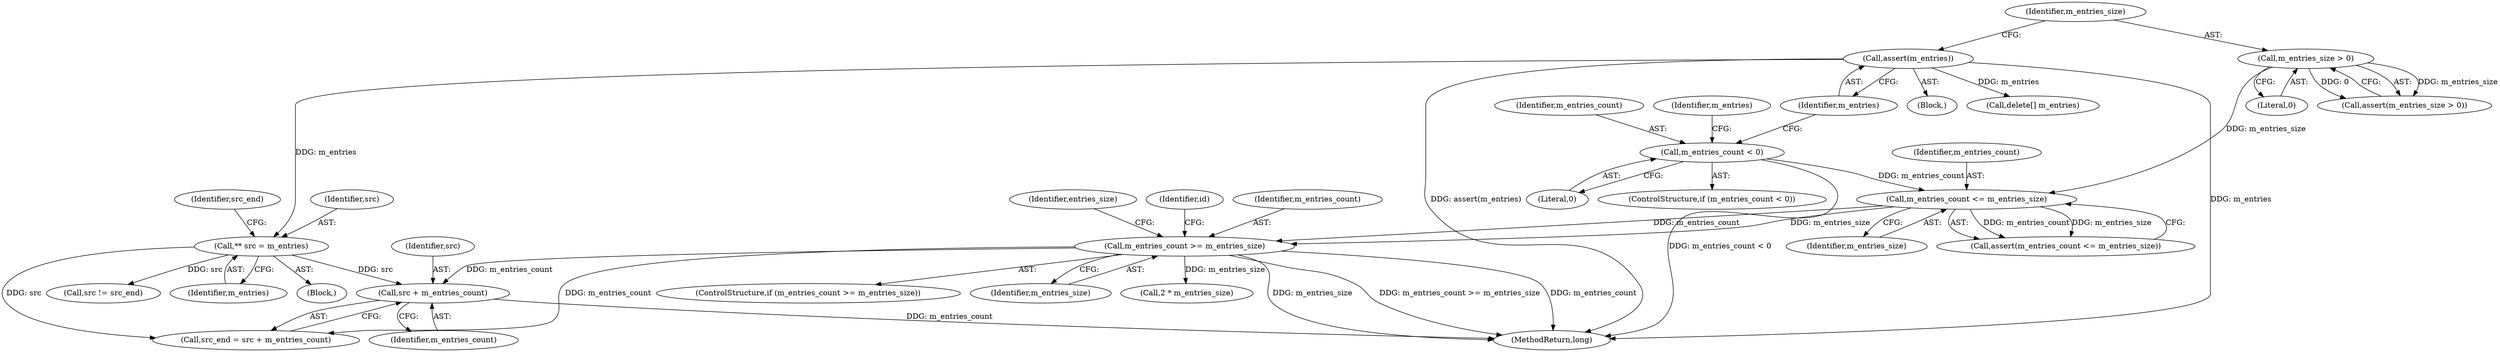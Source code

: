 digraph "1_Android_04839626ed859623901ebd3a5fd483982186b59d_19@pointer" {
"1000169" [label="(Call,src + m_entries_count)"];
"1000164" [label="(Call,** src = m_entries)"];
"1000140" [label="(Call,assert(m_entries))"];
"1000151" [label="(Call,m_entries_count >= m_entries_size)"];
"1000147" [label="(Call,m_entries_count <= m_entries_size)"];
"1000120" [label="(Call,m_entries_count < 0)"];
"1000143" [label="(Call,m_entries_size > 0)"];
"1000150" [label="(ControlStructure,if (m_entries_count >= m_entries_size))"];
"1000120" [label="(Call,m_entries_count < 0)"];
"1000171" [label="(Identifier,m_entries_count)"];
"1000141" [label="(Identifier,m_entries)"];
"1000149" [label="(Identifier,m_entries_size)"];
"1000121" [label="(Identifier,m_entries_count)"];
"1000151" [label="(Call,m_entries_count >= m_entries_size)"];
"1000126" [label="(Identifier,m_entries)"];
"1000147" [label="(Call,m_entries_count <= m_entries_size)"];
"1000153" [label="(Identifier,m_entries_size)"];
"1000167" [label="(Call,src_end = src + m_entries_count)"];
"1000146" [label="(Call,assert(m_entries_count <= m_entries_size))"];
"1000165" [label="(Identifier,src)"];
"1000164" [label="(Call,** src = m_entries)"];
"1000197" [label="(Identifier,id)"];
"1000122" [label="(Literal,0)"];
"1000152" [label="(Identifier,m_entries_count)"];
"1000177" [label="(Call,src != src_end)"];
"1000119" [label="(ControlStructure,if (m_entries_count < 0))"];
"1000157" [label="(Identifier,entries_size)"];
"1000139" [label="(Block,)"];
"1000170" [label="(Identifier,src)"];
"1000143" [label="(Call,m_entries_size > 0)"];
"1000166" [label="(Identifier,m_entries)"];
"1000187" [label="(Call,delete[] m_entries)"];
"1000148" [label="(Identifier,m_entries_count)"];
"1000158" [label="(Call,2 * m_entries_size)"];
"1000209" [label="(MethodReturn,long)"];
"1000169" [label="(Call,src + m_entries_count)"];
"1000154" [label="(Block,)"];
"1000140" [label="(Call,assert(m_entries))"];
"1000145" [label="(Literal,0)"];
"1000142" [label="(Call,assert(m_entries_size > 0))"];
"1000168" [label="(Identifier,src_end)"];
"1000144" [label="(Identifier,m_entries_size)"];
"1000169" -> "1000167"  [label="AST: "];
"1000169" -> "1000171"  [label="CFG: "];
"1000170" -> "1000169"  [label="AST: "];
"1000171" -> "1000169"  [label="AST: "];
"1000167" -> "1000169"  [label="CFG: "];
"1000169" -> "1000209"  [label="DDG: m_entries_count"];
"1000164" -> "1000169"  [label="DDG: src"];
"1000151" -> "1000169"  [label="DDG: m_entries_count"];
"1000164" -> "1000154"  [label="AST: "];
"1000164" -> "1000166"  [label="CFG: "];
"1000165" -> "1000164"  [label="AST: "];
"1000166" -> "1000164"  [label="AST: "];
"1000168" -> "1000164"  [label="CFG: "];
"1000140" -> "1000164"  [label="DDG: m_entries"];
"1000164" -> "1000167"  [label="DDG: src"];
"1000164" -> "1000177"  [label="DDG: src"];
"1000140" -> "1000139"  [label="AST: "];
"1000140" -> "1000141"  [label="CFG: "];
"1000141" -> "1000140"  [label="AST: "];
"1000144" -> "1000140"  [label="CFG: "];
"1000140" -> "1000209"  [label="DDG: m_entries"];
"1000140" -> "1000209"  [label="DDG: assert(m_entries)"];
"1000140" -> "1000187"  [label="DDG: m_entries"];
"1000151" -> "1000150"  [label="AST: "];
"1000151" -> "1000153"  [label="CFG: "];
"1000152" -> "1000151"  [label="AST: "];
"1000153" -> "1000151"  [label="AST: "];
"1000157" -> "1000151"  [label="CFG: "];
"1000197" -> "1000151"  [label="CFG: "];
"1000151" -> "1000209"  [label="DDG: m_entries_count >= m_entries_size"];
"1000151" -> "1000209"  [label="DDG: m_entries_count"];
"1000151" -> "1000209"  [label="DDG: m_entries_size"];
"1000147" -> "1000151"  [label="DDG: m_entries_count"];
"1000147" -> "1000151"  [label="DDG: m_entries_size"];
"1000151" -> "1000158"  [label="DDG: m_entries_size"];
"1000151" -> "1000167"  [label="DDG: m_entries_count"];
"1000147" -> "1000146"  [label="AST: "];
"1000147" -> "1000149"  [label="CFG: "];
"1000148" -> "1000147"  [label="AST: "];
"1000149" -> "1000147"  [label="AST: "];
"1000146" -> "1000147"  [label="CFG: "];
"1000147" -> "1000146"  [label="DDG: m_entries_count"];
"1000147" -> "1000146"  [label="DDG: m_entries_size"];
"1000120" -> "1000147"  [label="DDG: m_entries_count"];
"1000143" -> "1000147"  [label="DDG: m_entries_size"];
"1000120" -> "1000119"  [label="AST: "];
"1000120" -> "1000122"  [label="CFG: "];
"1000121" -> "1000120"  [label="AST: "];
"1000122" -> "1000120"  [label="AST: "];
"1000126" -> "1000120"  [label="CFG: "];
"1000141" -> "1000120"  [label="CFG: "];
"1000120" -> "1000209"  [label="DDG: m_entries_count < 0"];
"1000143" -> "1000142"  [label="AST: "];
"1000143" -> "1000145"  [label="CFG: "];
"1000144" -> "1000143"  [label="AST: "];
"1000145" -> "1000143"  [label="AST: "];
"1000142" -> "1000143"  [label="CFG: "];
"1000143" -> "1000142"  [label="DDG: m_entries_size"];
"1000143" -> "1000142"  [label="DDG: 0"];
}

